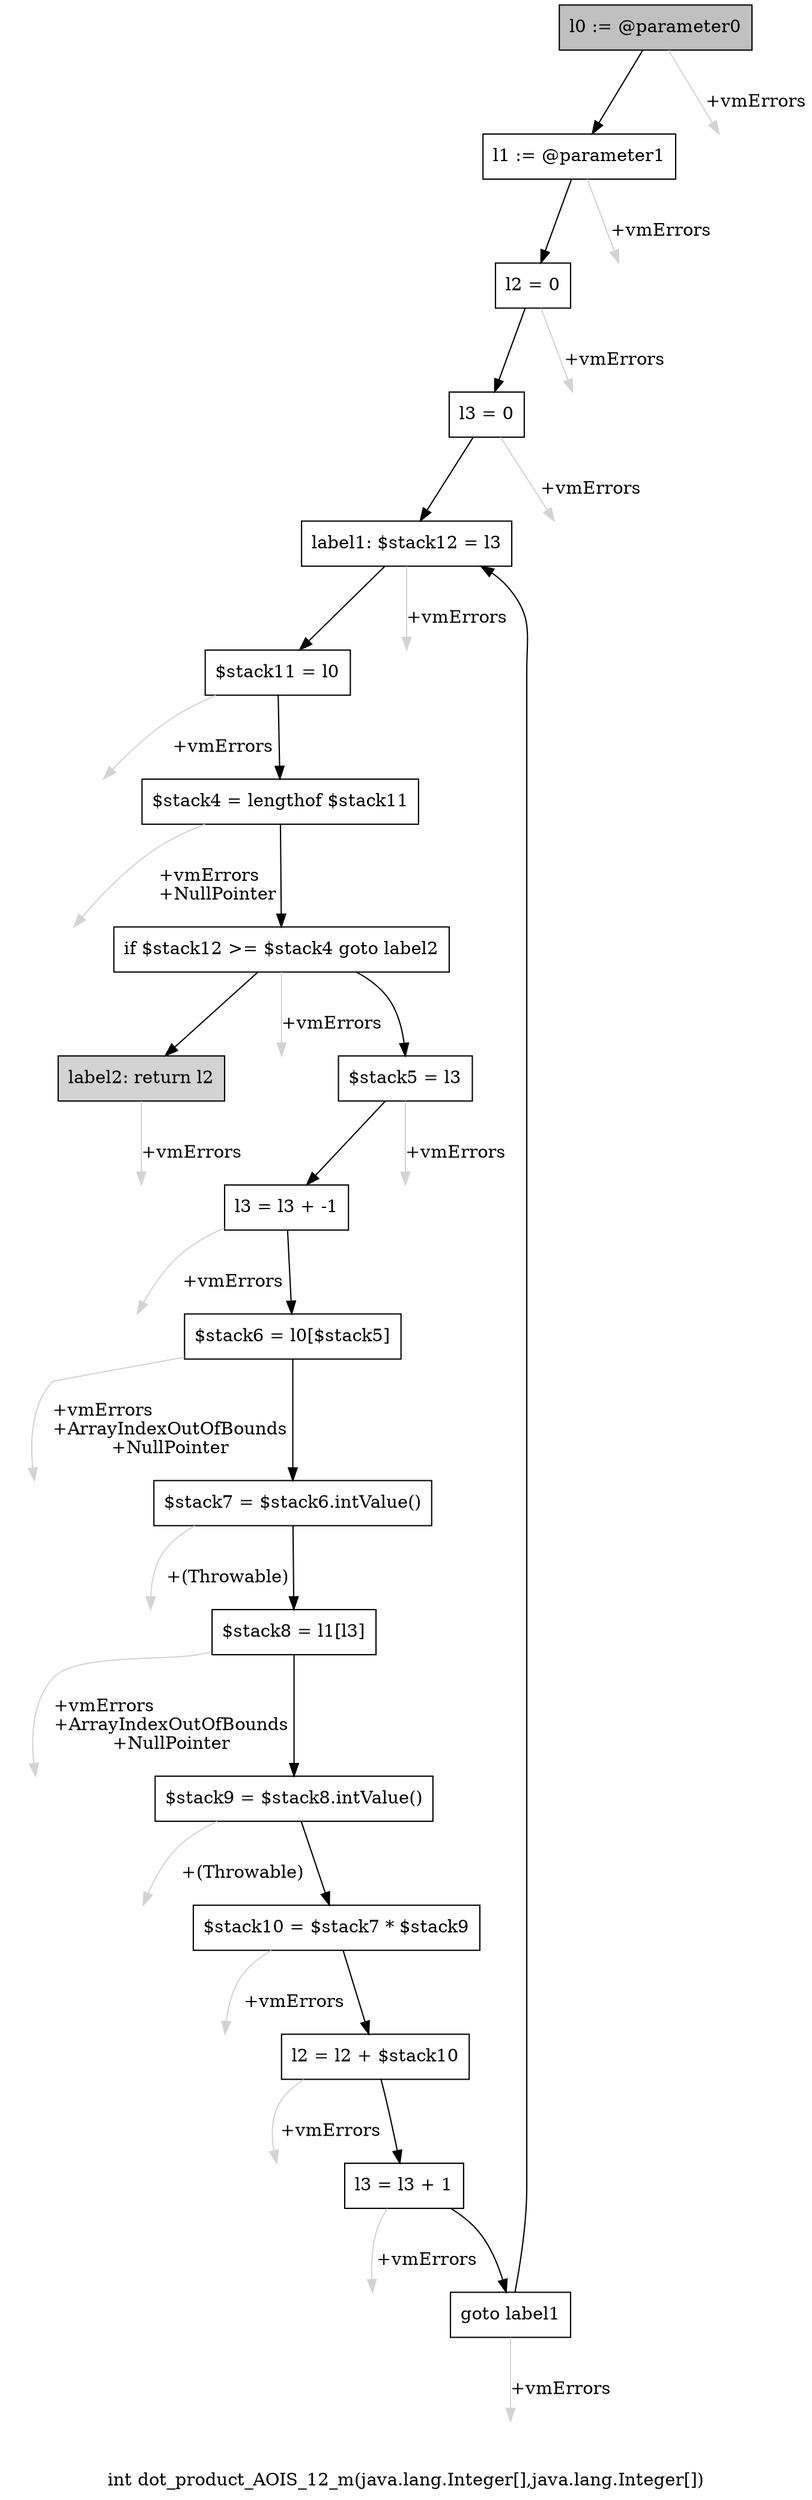 digraph "int dot_product_AOIS_12_m(java.lang.Integer[],java.lang.Integer[])" {
    label="int dot_product_AOIS_12_m(java.lang.Integer[],java.lang.Integer[])";
    node [shape=box];
    "0" [style=filled,fillcolor=gray,label="l0 := @parameter0",];
    "1" [label="l1 := @parameter1",];
    "0"->"1" [color=black,];
    "19" [style=invis,label="Esc",];
    "0"->"19" [color=lightgray,label="\l+vmErrors",];
    "2" [label="l2 = 0",];
    "1"->"2" [color=black,];
    "20" [style=invis,label="Esc",];
    "1"->"20" [color=lightgray,label="\l+vmErrors",];
    "3" [label="l3 = 0",];
    "2"->"3" [color=black,];
    "21" [style=invis,label="Esc",];
    "2"->"21" [color=lightgray,label="\l+vmErrors",];
    "4" [label="label1: $stack12 = l3",];
    "3"->"4" [color=black,];
    "22" [style=invis,label="Esc",];
    "3"->"22" [color=lightgray,label="\l+vmErrors",];
    "5" [label="$stack11 = l0",];
    "4"->"5" [color=black,];
    "23" [style=invis,label="Esc",];
    "4"->"23" [color=lightgray,label="\l+vmErrors",];
    "6" [label="$stack4 = lengthof $stack11",];
    "5"->"6" [color=black,];
    "24" [style=invis,label="Esc",];
    "5"->"24" [color=lightgray,label="\l+vmErrors",];
    "7" [label="if $stack12 >= $stack4 goto label2",];
    "6"->"7" [color=black,];
    "25" [style=invis,label="Esc",];
    "6"->"25" [color=lightgray,label="\l+vmErrors\l+NullPointer",];
    "8" [label="$stack5 = l3",];
    "7"->"8" [color=black,];
    "18" [style=filled,fillcolor=lightgray,label="label2: return l2",];
    "7"->"18" [color=black,];
    "26" [style=invis,label="Esc",];
    "7"->"26" [color=lightgray,label="\l+vmErrors",];
    "9" [label="l3 = l3 + -1",];
    "8"->"9" [color=black,];
    "27" [style=invis,label="Esc",];
    "8"->"27" [color=lightgray,label="\l+vmErrors",];
    "10" [label="$stack6 = l0[$stack5]",];
    "9"->"10" [color=black,];
    "28" [style=invis,label="Esc",];
    "9"->"28" [color=lightgray,label="\l+vmErrors",];
    "11" [label="$stack7 = $stack6.intValue()",];
    "10"->"11" [color=black,];
    "29" [style=invis,label="Esc",];
    "10"->"29" [color=lightgray,label="\l+vmErrors\l+ArrayIndexOutOfBounds\l+NullPointer",];
    "12" [label="$stack8 = l1[l3]",];
    "11"->"12" [color=black,];
    "30" [style=invis,label="Esc",];
    "11"->"30" [color=lightgray,label="\l+(Throwable)",];
    "13" [label="$stack9 = $stack8.intValue()",];
    "12"->"13" [color=black,];
    "31" [style=invis,label="Esc",];
    "12"->"31" [color=lightgray,label="\l+vmErrors\l+ArrayIndexOutOfBounds\l+NullPointer",];
    "14" [label="$stack10 = $stack7 * $stack9",];
    "13"->"14" [color=black,];
    "32" [style=invis,label="Esc",];
    "13"->"32" [color=lightgray,label="\l+(Throwable)",];
    "15" [label="l2 = l2 + $stack10",];
    "14"->"15" [color=black,];
    "33" [style=invis,label="Esc",];
    "14"->"33" [color=lightgray,label="\l+vmErrors",];
    "16" [label="l3 = l3 + 1",];
    "15"->"16" [color=black,];
    "34" [style=invis,label="Esc",];
    "15"->"34" [color=lightgray,label="\l+vmErrors",];
    "17" [label="goto label1",];
    "16"->"17" [color=black,];
    "35" [style=invis,label="Esc",];
    "16"->"35" [color=lightgray,label="\l+vmErrors",];
    "17"->"4" [color=black,];
    "36" [style=invis,label="Esc",];
    "17"->"36" [color=lightgray,label="\l+vmErrors",];
    "37" [style=invis,label="Esc",];
    "18"->"37" [color=lightgray,label="\l+vmErrors",];
}
